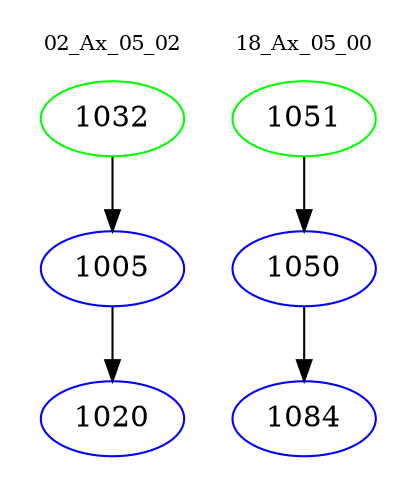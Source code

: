 digraph{
subgraph cluster_0 {
color = white
label = "02_Ax_05_02";
fontsize=10;
T0_1032 [label="1032", color="green"]
T0_1032 -> T0_1005 [color="black"]
T0_1005 [label="1005", color="blue"]
T0_1005 -> T0_1020 [color="black"]
T0_1020 [label="1020", color="blue"]
}
subgraph cluster_1 {
color = white
label = "18_Ax_05_00";
fontsize=10;
T1_1051 [label="1051", color="green"]
T1_1051 -> T1_1050 [color="black"]
T1_1050 [label="1050", color="blue"]
T1_1050 -> T1_1084 [color="black"]
T1_1084 [label="1084", color="blue"]
}
}
